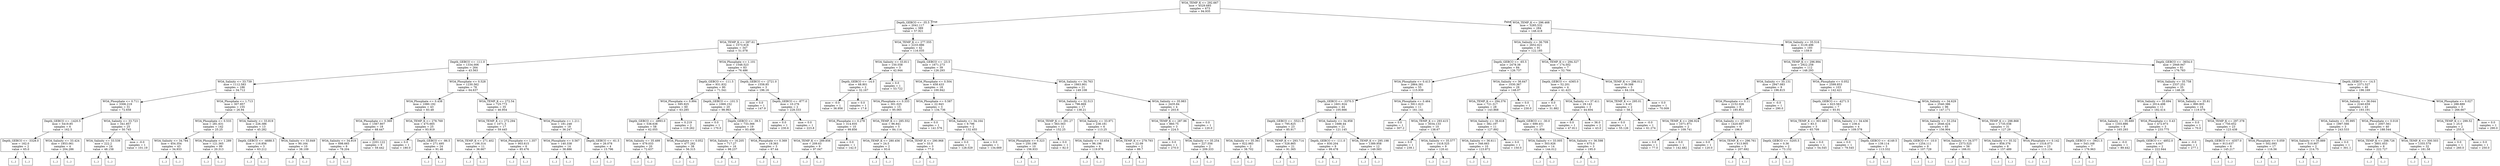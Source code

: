 digraph Tree {
node [shape=box] ;
0 [label="WOA_TEMP_K <= 292.667\nmse = 4529.685\nsamples = 673\nvalue = 94.935"] ;
1 [label="Depth_GEBCO <= -35.5\nmse = 2041.117\nsamples = 389\nvalue = 57.921"] ;
0 -> 1 [labeldistance=2.5, labelangle=45, headlabel="True"] ;
2 [label="WOA_TEMP_K <= 287.61\nmse = 1573.918\nsamples = 347\nvalue = 51.078"] ;
1 -> 2 ;
3 [label="Depth_GEBCO <= -111.0\nmse = 1334.006\nsamples = 264\nvalue = 43.563"] ;
2 -> 3 ;
4 [label="WOA_Salinity <= 33.739\nmse = 1112.583\nsamples = 186\nvalue = 34.712"] ;
3 -> 4 ;
5 [label="WOA_Phosphate <= 0.711\nmse = 3306.219\nsamples = 31\nvalue = 72.658"] ;
4 -> 5 ;
6 [label="Depth_GEBCO <= -1420.5\nmse = 5419.85\nsamples = 6\nvalue = 162.5"] ;
5 -> 6 ;
7 [label="Depth_GEBCO <= -3328.0\nmse = 162.0\nsamples = 2\nvalue = 65.0"] ;
6 -> 7 ;
8 [label="(...)"] ;
7 -> 8 ;
9 [label="(...)"] ;
7 -> 9 ;
10 [label="WOA_Salinity <= 33.424\nmse = 1853.061\nsamples = 4\nvalue = 204.286"] ;
6 -> 10 ;
11 [label="(...)"] ;
10 -> 11 ;
12 [label="(...)"] ;
10 -> 12 ;
13 [label="WOA_Salinity <= 33.723\nmse = 341.857\nsamples = 25\nvalue = 50.745"] ;
5 -> 13 ;
14 [label="WOA_Salinity <= 33.539\nmse = 222.2\nsamples = 24\nvalue = 48.158"] ;
13 -> 14 ;
15 [label="(...)"] ;
14 -> 15 ;
34 [label="(...)"] ;
14 -> 34 ;
53 [label="mse = -0.0\nsamples = 1\nvalue = 101.19"] ;
13 -> 53 ;
54 [label="WOA_Phosphate <= 1.713\nmse = 307.957\nsamples = 155\nvalue = 26.94"] ;
4 -> 54 ;
55 [label="WOA_Phosphate <= 0.533\nmse = 281.631\nsamples = 142\nvalue = 25.25"] ;
54 -> 55 ;
56 [label="WOA_Salinity <= 34.784\nmse = 454.354\nsamples = 43\nvalue = 34.933"] ;
55 -> 56 ;
57 [label="(...)"] ;
56 -> 57 ;
70 [label="(...)"] ;
56 -> 70 ;
125 [label="WOA_Phosphate <= 1.289\nmse = 121.365\nsamples = 99\nvalue = 20.313"] ;
55 -> 125 ;
126 [label="(...)"] ;
125 -> 126 ;
219 [label="(...)"] ;
125 -> 219 ;
276 [label="WOA_Salinity <= 33.819\nmse = 226.386\nsamples = 13\nvalue = 45.282"] ;
54 -> 276 ;
277 [label="Depth_GEBCO <= -4688.5\nmse = 116.856\nsamples = 3\nvalue = 63.212"] ;
276 -> 277 ;
278 [label="(...)"] ;
277 -> 278 ;
279 [label="(...)"] ;
277 -> 279 ;
282 [label="WOA_Salinity <= 33.849\nmse = 90.164\nsamples = 10\nvalue = 38.109"] ;
276 -> 282 ;
283 [label="(...)"] ;
282 -> 283 ;
290 [label="(...)"] ;
282 -> 290 ;
301 [label="WOA_Phosphate <= 0.528\nmse = 1230.562\nsamples = 78\nvalue = 64.637"] ;
3 -> 301 ;
302 [label="WOA_Phosphate <= 0.438\nmse = 1080.192\nsamples = 43\nvalue = 83.48"] ;
301 -> 302 ;
303 [label="WOA_Phosphate <= 0.369\nmse = 1567.807\nsamples = 18\nvalue = 68.447"] ;
302 -> 303 ;
304 [label="WOA_Salinity <= 34.919\nmse = 698.665\nsamples = 9\nvalue = 78.204"] ;
303 -> 304 ;
305 [label="(...)"] ;
304 -> 305 ;
308 [label="(...)"] ;
304 -> 308 ;
313 [label="mse = 2201.122\nsamples = 9\nvalue = 59.442"] ;
303 -> 313 ;
314 [label="WOA_TEMP_K <= 278.769\nmse = 475.665\nsamples = 25\nvalue = 93.919"] ;
302 -> 314 ;
315 [label="mse = 0.0\nsamples = 1\nvalue = 180.0"] ;
314 -> 315 ;
316 [label="Depth_GEBCO <= -86.5\nmse = 271.495\nsamples = 24\nvalue = 91.46"] ;
314 -> 316 ;
317 [label="(...)"] ;
316 -> 317 ;
328 [label="(...)"] ;
316 -> 328 ;
347 [label="WOA_TEMP_K <= 272.54\nmse = 725.773\nsamples = 35\nvalue = 46.954"] ;
301 -> 347 ;
348 [label="WOA_TEMP_K <= 272.294\nmse = 1071.3\nsamples = 17\nvalue = 59.445"] ;
347 -> 348 ;
349 [label="WOA_TEMP_K <= 271.402\nmse = 106.314\nsamples = 11\nvalue = 36.667"] ;
348 -> 349 ;
350 [label="(...)"] ;
349 -> 350 ;
351 [label="(...)"] ;
349 -> 351 ;
362 [label="WOA_Phosphate <= 1.357\nmse = 903.615\nsamples = 6\nvalue = 85.476"] ;
348 -> 362 ;
363 [label="(...)"] ;
362 -> 363 ;
364 [label="(...)"] ;
362 -> 364 ;
365 [label="WOA_Phosphate <= 1.211\nmse = 181.248\nsamples = 18\nvalue = 36.247"] ;
347 -> 365 ;
366 [label="WOA_Phosphate <= 0.567\nmse = 140.338\nsamples = 14\nvalue = 38.886"] ;
365 -> 366 ;
367 [label="(...)"] ;
366 -> 367 ;
370 [label="(...)"] ;
366 -> 370 ;
375 [label="Depth_GEBCO <= -61.5\nmse = 26.078\nsamples = 4\nvalue = 15.796"] ;
365 -> 375 ;
376 [label="(...)"] ;
375 -> 376 ;
381 [label="(...)"] ;
375 -> 381 ;
382 [label="WOA_Phosphate <= 1.101\nmse = 1548.523\nsamples = 83\nvalue = 76.486"] ;
2 -> 382 ;
383 [label="Depth_GEBCO <= -111.5\nmse = 931.832\nsamples = 80\nvalue = 71.541"] ;
382 -> 383 ;
384 [label="WOA_Phosphate <= 0.994\nmse = 595.925\nsamples = 60\nvalue = 63.285"] ;
383 -> 384 ;
385 [label="Depth_GEBCO <= -4993.0\nmse = 538.638\nsamples = 58\nvalue = 62.055"] ;
384 -> 385 ;
386 [label="WOA_Salinity <= 35.499\nmse = 479.033\nsamples = 20\nvalue = 72.637"] ;
385 -> 386 ;
387 [label="(...)"] ;
386 -> 387 ;
392 [label="(...)"] ;
386 -> 392 ;
419 [label="WOA_Phosphate <= 0.052\nmse = 477.282\nsamples = 38\nvalue = 56.315"] ;
385 -> 419 ;
420 [label="(...)"] ;
419 -> 420 ;
425 [label="(...)"] ;
419 -> 425 ;
484 [label="mse = 0.219\nsamples = 2\nvalue = 119.262"] ;
384 -> 484 ;
485 [label="Depth_GEBCO <= -101.5\nmse = 1069.152\nsamples = 20\nvalue = 98.963"] ;
383 -> 485 ;
486 [label="mse = 0.0\nsamples = 1\nvalue = 170.0"] ;
485 -> 486 ;
487 [label="Depth_GEBCO <= -39.5\nmse = 733.366\nsamples = 19\nvalue = 93.499"] ;
485 -> 487 ;
488 [label="WOA_Salinity <= 16.205\nmse = 717.27\nsamples = 16\nvalue = 98.237"] ;
487 -> 488 ;
489 [label="(...)"] ;
488 -> 489 ;
492 [label="(...)"] ;
488 -> 492 ;
515 [label="WOA_Phosphate <= 0.369\nmse = 19.363\nsamples = 3\nvalue = 67.44"] ;
487 -> 515 ;
516 [label="(...)"] ;
515 -> 516 ;
519 [label="(...)"] ;
515 -> 519 ;
520 [label="Depth_GEBCO <= -2721.0\nmse = 1558.85\nsamples = 3\nvalue = 196.16"] ;
382 -> 520 ;
521 [label="mse = 0.0\nsamples = 1\nvalue = 147.9"] ;
520 -> 521 ;
522 [label="Depth_GEBCO <= -877.0\nmse = 10.276\nsamples = 2\nvalue = 228.333"] ;
520 -> 522 ;
523 [label="mse = 0.0\nsamples = 1\nvalue = 230.6"] ;
522 -> 523 ;
524 [label="mse = 0.0\nsamples = 1\nvalue = 223.8"] ;
522 -> 524 ;
525 [label="WOA_TEMP_K <= 277.555\nmse = 2233.886\nsamples = 42\nvalue = 116.035"] ;
1 -> 525 ;
526 [label="WOA_Salinity <= 33.811\nmse = 150.558\nsamples = 3\nvalue = 42.944"] ;
525 -> 526 ;
527 [label="Depth_GEBCO <= -14.0\nmse = 68.801\nsamples = 2\nvalue = 32.167"] ;
526 -> 527 ;
528 [label="mse = -0.0\nsamples = 1\nvalue = 36.956"] ;
527 -> 528 ;
529 [label="mse = 0.0\nsamples = 1\nvalue = 17.8"] ;
527 -> 529 ;
530 [label="mse = 0.0\nsamples = 1\nvalue = 53.722"] ;
526 -> 530 ;
531 [label="Depth_GEBCO <= -23.5\nmse = 1671.273\nsamples = 39\nvalue = 126.293"] ;
525 -> 531 ;
532 [label="WOA_Phosphate <= 0.504\nmse = 458.433\nsamples = 18\nvalue = 100.942"] ;
531 -> 532 ;
533 [label="WOA_Phosphate <= 0.333\nmse = 301.025\nsamples = 15\nvalue = 95.065"] ;
532 -> 533 ;
534 [label="WOA_Phosphate <= 0.278\nmse = 314.935\nsamples = 10\nvalue = 99.856"] ;
533 -> 534 ;
535 [label="WOA_TEMP_K <= 289.856\nmse = 209.63\nsamples = 9\nvalue = 97.047"] ;
534 -> 535 ;
536 [label="(...)"] ;
535 -> 536 ;
541 [label="(...)"] ;
535 -> 541 ;
546 [label="mse = 0.0\nsamples = 1\nvalue = 142.0"] ;
534 -> 546 ;
547 [label="WOA_TEMP_K <= 285.552\nmse = 96.841\nsamples = 5\nvalue = 84.114"] ;
533 -> 547 ;
548 [label="WOA_TEMP_K <= 280.456\nmse = 24.5\nsamples = 2\nvalue = 93.6"] ;
547 -> 548 ;
549 [label="(...)"] ;
548 -> 549 ;
550 [label="(...)"] ;
548 -> 550 ;
551 [label="WOA_TEMP_K <= 290.968\nmse = 33.0\nsamples = 3\nvalue = 77.0"] ;
547 -> 551 ;
552 [label="(...)"] ;
551 -> 552 ;
555 [label="(...)"] ;
551 -> 555 ;
556 [label="WOA_Phosphate <= 0.587\nmse = 22.943\nsamples = 3\nvalue = 134.736"] ;
532 -> 556 ;
557 [label="mse = 0.0\nsamples = 1\nvalue = 141.576"] ;
556 -> 557 ;
558 [label="WOA_Salinity <= 34.164\nmse = 9.796\nsamples = 2\nvalue = 132.455"] ;
556 -> 558 ;
559 [label="mse = 0.0\nsamples = 1\nvalue = 128.029"] ;
558 -> 559 ;
560 [label="mse = 0.0\nsamples = 1\nvalue = 134.669"] ;
558 -> 560 ;
561 [label="WOA_Salinity <= 34.763\nmse = 1663.901\nsamples = 21\nvalue = 149.108"] ;
531 -> 561 ;
562 [label="WOA_Salinity <= 32.513\nmse = 796.869\nsamples = 17\nvalue = 138.21"] ;
561 -> 562 ;
563 [label="WOA_TEMP_K <= 291.27\nmse = 563.563\nsamples = 11\nvalue = 152.25"] ;
562 -> 563 ;
564 [label="WOA_Phosphate <= 0.323\nmse = 250.196\nsamples = 10\nvalue = 156.933"] ;
563 -> 564 ;
565 [label="(...)"] ;
564 -> 565 ;
574 [label="(...)"] ;
564 -> 574 ;
581 [label="mse = 0.0\nsamples = 1\nvalue = 82.0"] ;
563 -> 581 ;
582 [label="WOA_Salinity <= 33.971\nmse = 238.181\nsamples = 6\nvalue = 113.25"] ;
562 -> 582 ;
583 [label="WOA_Salinity <= 33.654\nmse = 96.196\nsamples = 4\nvalue = 119.978"] ;
582 -> 583 ;
584 [label="(...)"] ;
583 -> 584 ;
589 [label="(...)"] ;
583 -> 589 ;
590 [label="WOA_TEMP_K <= 279.793\nmse = 22.09\nsamples = 2\nvalue = 89.7"] ;
582 -> 590 ;
591 [label="(...)"] ;
590 -> 591 ;
592 [label="(...)"] ;
590 -> 592 ;
593 [label="WOA_Salinity <= 35.983\nmse = 2435.84\nsamples = 4\nvalue = 203.6"] ;
561 -> 593 ;
594 [label="WOA_TEMP_K <= 287.96\nmse = 860.75\nsamples = 3\nvalue = 224.5"] ;
593 -> 594 ;
595 [label="mse = 0.0\nsamples = 1\nvalue = 270.0"] ;
594 -> 595 ;
596 [label="WOA_Salinity <= 35.254\nmse = 227.556\nsamples = 2\nvalue = 209.333"] ;
594 -> 596 ;
597 [label="(...)"] ;
596 -> 597 ;
598 [label="(...)"] ;
596 -> 598 ;
599 [label="mse = 0.0\nsamples = 1\nvalue = 120.0"] ;
593 -> 599 ;
600 [label="WOA_TEMP_K <= 296.468\nmse = 3285.532\nsamples = 284\nvalue = 148.418"] ;
0 -> 600 [labeldistance=2.5, labelangle=-45, headlabel="False"] ;
601 [label="WOA_Salinity <= 36.709\nmse = 2652.621\nsamples = 91\nvalue = 122.185"] ;
600 -> 601 ;
602 [label="Depth_GEBCO <= -65.5\nmse = 2478.38\nsamples = 84\nvalue = 126.737"] ;
601 -> 602 ;
603 [label="WOA_Phosphate <= 0.413\nmse = 2864.381\nsamples = 55\nvalue = 115.939"] ;
602 -> 603 ;
604 [label="Depth_GEBCO <= -3370.5\nmse = 1601.924\nsamples = 44\nvalue = 105.666"] ;
603 -> 604 ;
605 [label="Depth_GEBCO <= -5521.5\nmse = 795.825\nsamples = 23\nvalue = 85.917"] ;
604 -> 605 ;
606 [label="WOA_Salinity <= 35.361\nmse = 622.983\nsamples = 2\nvalue = 38.702"] ;
605 -> 606 ;
607 [label="(...)"] ;
606 -> 607 ;
608 [label="(...)"] ;
606 -> 608 ;
609 [label="WOA_TEMP_K <= 293.714\nmse = 528.865\nsamples = 21\nvalue = 91.365"] ;
605 -> 609 ;
610 [label="(...)"] ;
609 -> 610 ;
633 [label="(...)"] ;
609 -> 633 ;
648 [label="WOA_Salinity <= 34.958\nmse = 1688.44\nsamples = 21\nvalue = 121.145"] ;
604 -> 648 ;
649 [label="Depth_GEBCO <= -111.0\nmse = 830.204\nsamples = 9\nvalue = 99.478"] ;
648 -> 649 ;
650 [label="(...)"] ;
649 -> 650 ;
659 [label="(...)"] ;
649 -> 659 ;
662 [label="WOA_TEMP_K <= 295.198\nmse = 1389.958\nsamples = 12\nvalue = 149.583"] ;
648 -> 662 ;
663 [label="(...)"] ;
662 -> 663 ;
678 [label="(...)"] ;
662 -> 678 ;
681 [label="WOA_Phosphate <= 0.464\nmse = 5911.623\nsamples = 11\nvalue = 161.141"] ;
603 -> 681 ;
682 [label="mse = 0.0\nsamples = 1\nvalue = 307.2"] ;
681 -> 682 ;
683 [label="WOA_TEMP_K <= 293.415\nmse = 3034.133\nsamples = 10\nvalue = 138.67"] ;
681 -> 683 ;
684 [label="mse = 0.0\nsamples = 1\nvalue = 239.1"] ;
683 -> 684 ;
685 [label="WOA_Salinity <= 35.577\nmse = 1418.525\nsamples = 9\nvalue = 120.41"] ;
683 -> 685 ;
686 [label="(...)"] ;
685 -> 686 ;
699 [label="(...)"] ;
685 -> 699 ;
700 [label="WOA_Salinity <= 36.647\nmse = 1030.367\nsamples = 29\nvalue = 148.07"] ;
602 -> 700 ;
701 [label="WOA_TEMP_K <= 294.376\nmse = 721.317\nsamples = 28\nvalue = 143.868"] ;
700 -> 701 ;
702 [label="WOA_Salinity <= 36.618\nmse = 382.197\nsamples = 11\nvalue = 127.892"] ;
701 -> 702 ;
703 [label="WOA_Salinity <= 36.611\nmse = 346.663\nsamples = 10\nvalue = 123.872"] ;
702 -> 703 ;
704 [label="(...)"] ;
703 -> 704 ;
711 [label="(...)"] ;
703 -> 711 ;
712 [label="mse = 0.0\nsamples = 1\nvalue = 150.0"] ;
702 -> 712 ;
713 [label="Depth_GEBCO <= -30.0\nmse = 699.451\nsamples = 17\nvalue = 151.856"] ;
701 -> 713 ;
714 [label="WOA_Salinity <= 33.005\nmse = 303.926\nsamples = 14\nvalue = 144.012"] ;
713 -> 714 ;
715 [label="(...)"] ;
714 -> 715 ;
720 [label="(...)"] ;
714 -> 720 ;
731 [label="WOA_Salinity <= 36.598\nmse = 675.0\nsamples = 3\nvalue = 195.0"] ;
713 -> 731 ;
732 [label="(...)"] ;
731 -> 732 ;
733 [label="(...)"] ;
731 -> 733 ;
734 [label="mse = 0.0\nsamples = 1\nvalue = 230.0"] ;
700 -> 734 ;
735 [label="WOA_TEMP_K <= 294.327\nmse = 174.502\nsamples = 7\nvalue = 52.764"] ;
601 -> 735 ;
736 [label="Depth_GEBCO <= -4365.0\nmse = 52.201\nsamples = 4\nvalue = 41.423"] ;
735 -> 736 ;
737 [label="mse = 0.0\nsamples = 1\nvalue = 31.882"] ;
736 -> 737 ;
738 [label="WOA_Salinity <= 37.411\nmse = 29.143\nsamples = 3\nvalue = 44.604"] ;
736 -> 738 ;
739 [label="mse = 0.0\nsamples = 1\nvalue = 47.811"] ;
738 -> 739 ;
740 [label="mse = 36.0\nsamples = 2\nvalue = 43.0"] ;
738 -> 740 ;
741 [label="WOA_TEMP_K <= 296.012\nmse = 39.588\nsamples = 3\nvalue = 64.104"] ;
735 -> 741 ;
742 [label="WOA_TEMP_K <= 295.01\nmse = 9.45\nsamples = 2\nvalue = 58.2"] ;
741 -> 742 ;
743 [label="mse = 0.0\nsamples = 1\nvalue = 55.126"] ;
742 -> 743 ;
744 [label="mse = -0.0\nsamples = 1\nvalue = 61.274"] ;
742 -> 744 ;
745 [label="mse = 0.0\nsamples = 1\nvalue = 70.009"] ;
741 -> 745 ;
746 [label="WOA_Salinity <= 35.516\nmse = 3129.496\nsamples = 193\nvalue = 159.9"] ;
600 -> 746 ;
747 [label="WOA_TEMP_K <= 296.994\nmse = 2922.258\nsamples = 112\nvalue = 148.293"] ;
746 -> 747 ;
748 [label="WOA_Salinity <= 35.131\nmse = 2947.083\nsamples = 9\nvalue = 196.815"] ;
747 -> 748 ;
749 [label="WOA_Phosphate <= 0.11\nmse = 2152.026\nsamples = 8\nvalue = 185.852"] ;
748 -> 749 ;
750 [label="WOA_TEMP_K <= 296.924\nmse = 1071.971\nsamples = 2\nvalue = 109.741"] ;
749 -> 750 ;
751 [label="mse = 0.0\nsamples = 1\nvalue = 77.0"] ;
750 -> 751 ;
752 [label="mse = 0.0\nsamples = 1\nvalue = 142.482"] ;
750 -> 752 ;
753 [label="WOA_Salinity <= 25.093\nmse = 1420.667\nsamples = 6\nvalue = 196.0"] ;
749 -> 753 ;
754 [label="mse = 0.0\nsamples = 1\nvalue = 120.0"] ;
753 -> 754 ;
755 [label="WOA_TEMP_K <= 296.761\nmse = 613.905\nsamples = 5\nvalue = 207.692"] ;
753 -> 755 ;
756 [label="(...)"] ;
755 -> 756 ;
759 [label="(...)"] ;
755 -> 759 ;
760 [label="mse = -0.0\nsamples = 1\nvalue = 290.0"] ;
748 -> 760 ;
761 [label="WOA_Phosphate <= 0.052\nmse = 2599.853\nsamples = 103\nvalue = 142.421"] ;
747 -> 761 ;
762 [label="Depth_GEBCO <= -4271.5\nmse = 623.563\nsamples = 7\nvalue = 93.91"] ;
761 -> 762 ;
763 [label="WOA_TEMP_K <= 301.685\nmse = 83.3\nsamples = 3\nvalue = 65.709"] ;
762 -> 763 ;
764 [label="Depth_GEBCO <= -5205.5\nmse = 0.36\nsamples = 2\nvalue = 73.152"] ;
763 -> 764 ;
765 [label="(...)"] ;
764 -> 765 ;
766 [label="(...)"] ;
764 -> 766 ;
767 [label="mse = 0.0\nsamples = 1\nvalue = 54.545"] ;
763 -> 767 ;
768 [label="WOA_Salinity <= 34.436\nmse = 236.4\nsamples = 4\nvalue = 109.578"] ;
762 -> 768 ;
769 [label="mse = 0.0\nsamples = 1\nvalue = 79.545"] ;
768 -> 769 ;
770 [label="Depth_GEBCO <= -4149.5\nmse = 139.114\nsamples = 3\nvalue = 113.332"] ;
768 -> 770 ;
771 [label="(...)"] ;
770 -> 771 ;
772 [label="(...)"] ;
770 -> 772 ;
775 [label="WOA_Salinity <= 34.629\nmse = 2540.386\nsamples = 96\nvalue = 147.171"] ;
761 -> 775 ;
776 [label="WOA_Salinity <= 33.254\nmse = 2646.424\nsamples = 65\nvalue = 156.904"] ;
775 -> 776 ;
777 [label="Depth_GEBCO <= -10.0\nmse = 1254.111\nsamples = 9\nvalue = 107.729"] ;
776 -> 777 ;
778 [label="(...)"] ;
777 -> 778 ;
791 [label="(...)"] ;
777 -> 791 ;
792 [label="WOA_Salinity <= 34.577\nmse = 2373.525\nsamples = 56\nvalue = 166.01"] ;
776 -> 792 ;
793 [label="(...)"] ;
792 -> 793 ;
868 [label="(...)"] ;
792 -> 868 ;
875 [label="WOA_TEMP_K <= 298.868\nmse = 1735.038\nsamples = 31\nvalue = 127.29"] ;
775 -> 875 ;
876 [label="WOA_Salinity <= 35.32\nmse = 858.376\nsamples = 8\nvalue = 157.489"] ;
875 -> 876 ;
877 [label="(...)"] ;
876 -> 877 ;
886 [label="(...)"] ;
876 -> 886 ;
889 [label="WOA_Phosphate <= 0.142\nmse = 1518.073\nsamples = 23\nvalue = 113.134"] ;
875 -> 889 ;
890 [label="(...)"] ;
889 -> 890 ;
907 [label="(...)"] ;
889 -> 907 ;
934 [label="Depth_GEBCO <= -3654.0\nmse = 2949.947\nsamples = 81\nvalue = 176.783"] ;
746 -> 934 ;
935 [label="WOA_Salinity <= 35.758\nmse = 2337.251\nsamples = 35\nvalue = 146.26"] ;
934 -> 935 ;
936 [label="WOA_Salinity <= 35.694\nmse = 2014.498\nsamples = 11\nvalue = 182.414"] ;
935 -> 936 ;
937 [label="WOA_Salinity <= 35.689\nmse = 1355.886\nsamples = 8\nvalue = 165.293"] ;
936 -> 937 ;
938 [label="Depth_GEBCO <= -3921.5\nmse = 543.168\nsamples = 7\nvalue = 176.963"] ;
937 -> 938 ;
939 [label="(...)"] ;
938 -> 939 ;
950 [label="(...)"] ;
938 -> 950 ;
951 [label="mse = -0.0\nsamples = 1\nvalue = 89.442"] ;
937 -> 951 ;
952 [label="WOA_Phosphate <= 0.43\nmse = 472.973\nsamples = 3\nvalue = 233.775"] ;
936 -> 952 ;
953 [label="Depth_GEBCO <= -4852.0\nmse = 4.647\nsamples = 2\nvalue = 222.944"] ;
952 -> 953 ;
954 [label="(...)"] ;
953 -> 954 ;
955 [label="(...)"] ;
953 -> 955 ;
956 [label="mse = -0.0\nsamples = 1\nvalue = 277.1"] ;
952 -> 956 ;
957 [label="WOA_Salinity <= 35.81\nmse = 890.905\nsamples = 24\nvalue = 119.479"] ;
935 -> 957 ;
958 [label="mse = 0.0\nsamples = 1\nvalue = 70.0"] ;
957 -> 958 ;
959 [label="WOA_TEMP_K <= 297.378\nmse = 750.652\nsamples = 23\nvalue = 123.438"] ;
957 -> 959 ;
960 [label="Depth_GEBCO <= -4357.0\nmse = 913.637\nsamples = 6\nvalue = 145.217"] ;
959 -> 960 ;
961 [label="(...)"] ;
960 -> 961 ;
968 [label="(...)"] ;
960 -> 968 ;
971 [label="WOA_Phosphate <= 0.059\nmse = 502.093\nsamples = 17\nvalue = 116.56"] ;
959 -> 971 ;
972 [label="(...)"] ;
971 -> 972 ;
981 [label="(...)"] ;
971 -> 981 ;
1004 [label="Depth_GEBCO <= -14.5\nmse = 2371.527\nsamples = 46\nvalue = 196.169"] ;
934 -> 1004 ;
1005 [label="WOA_Salinity <= 36.044\nmse = 2240.659\nsamples = 43\nvalue = 193.191"] ;
1004 -> 1005 ;
1006 [label="WOA_Salinity <= 35.995\nmse = 1997.566\nsamples = 3\nvalue = 243.533"] ;
1005 -> 1006 ;
1007 [label="WOA_Salinity <= 35.889\nmse = 510.907\nsamples = 2\nvalue = 214.75"] ;
1006 -> 1007 ;
1008 [label="(...)"] ;
1007 -> 1008 ;
1009 [label="(...)"] ;
1007 -> 1009 ;
1010 [label="mse = 0.0\nsamples = 1\nvalue = 301.1"] ;
1006 -> 1010 ;
1011 [label="WOA_Phosphate <= 0.018\nmse = 2007.561\nsamples = 40\nvalue = 188.544"] ;
1005 -> 1011 ;
1012 [label="WOA_TEMP_K <= 298.726\nmse = 3801.653\nsamples = 8\nvalue = 222.727"] ;
1011 -> 1012 ;
1013 [label="(...)"] ;
1012 -> 1013 ;
1014 [label="(...)"] ;
1012 -> 1014 ;
1015 [label="WOA_TEMP_K <= 300.503\nmse = 1355.579\nsamples = 32\nvalue = 181.58"] ;
1011 -> 1015 ;
1016 [label="(...)"] ;
1015 -> 1016 ;
1047 [label="(...)"] ;
1015 -> 1047 ;
1052 [label="WOA_Phosphate <= 0.027\nmse = 288.889\nsamples = 3\nvalue = 266.667"] ;
1004 -> 1052 ;
1053 [label="WOA_TEMP_K <= 299.52\nmse = 25.0\nsamples = 2\nvalue = 255.0"] ;
1052 -> 1053 ;
1054 [label="mse = 0.0\nsamples = 1\nvalue = 260.0"] ;
1053 -> 1054 ;
1055 [label="mse = 0.0\nsamples = 1\nvalue = 250.0"] ;
1053 -> 1055 ;
1056 [label="mse = 0.0\nsamples = 1\nvalue = 290.0"] ;
1052 -> 1056 ;
}
